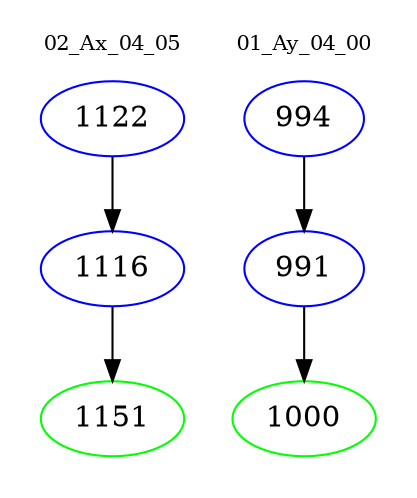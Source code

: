 digraph{
subgraph cluster_0 {
color = white
label = "02_Ax_04_05";
fontsize=10;
T0_1122 [label="1122", color="blue"]
T0_1122 -> T0_1116 [color="black"]
T0_1116 [label="1116", color="blue"]
T0_1116 -> T0_1151 [color="black"]
T0_1151 [label="1151", color="green"]
}
subgraph cluster_1 {
color = white
label = "01_Ay_04_00";
fontsize=10;
T1_994 [label="994", color="blue"]
T1_994 -> T1_991 [color="black"]
T1_991 [label="991", color="blue"]
T1_991 -> T1_1000 [color="black"]
T1_1000 [label="1000", color="green"]
}
}
